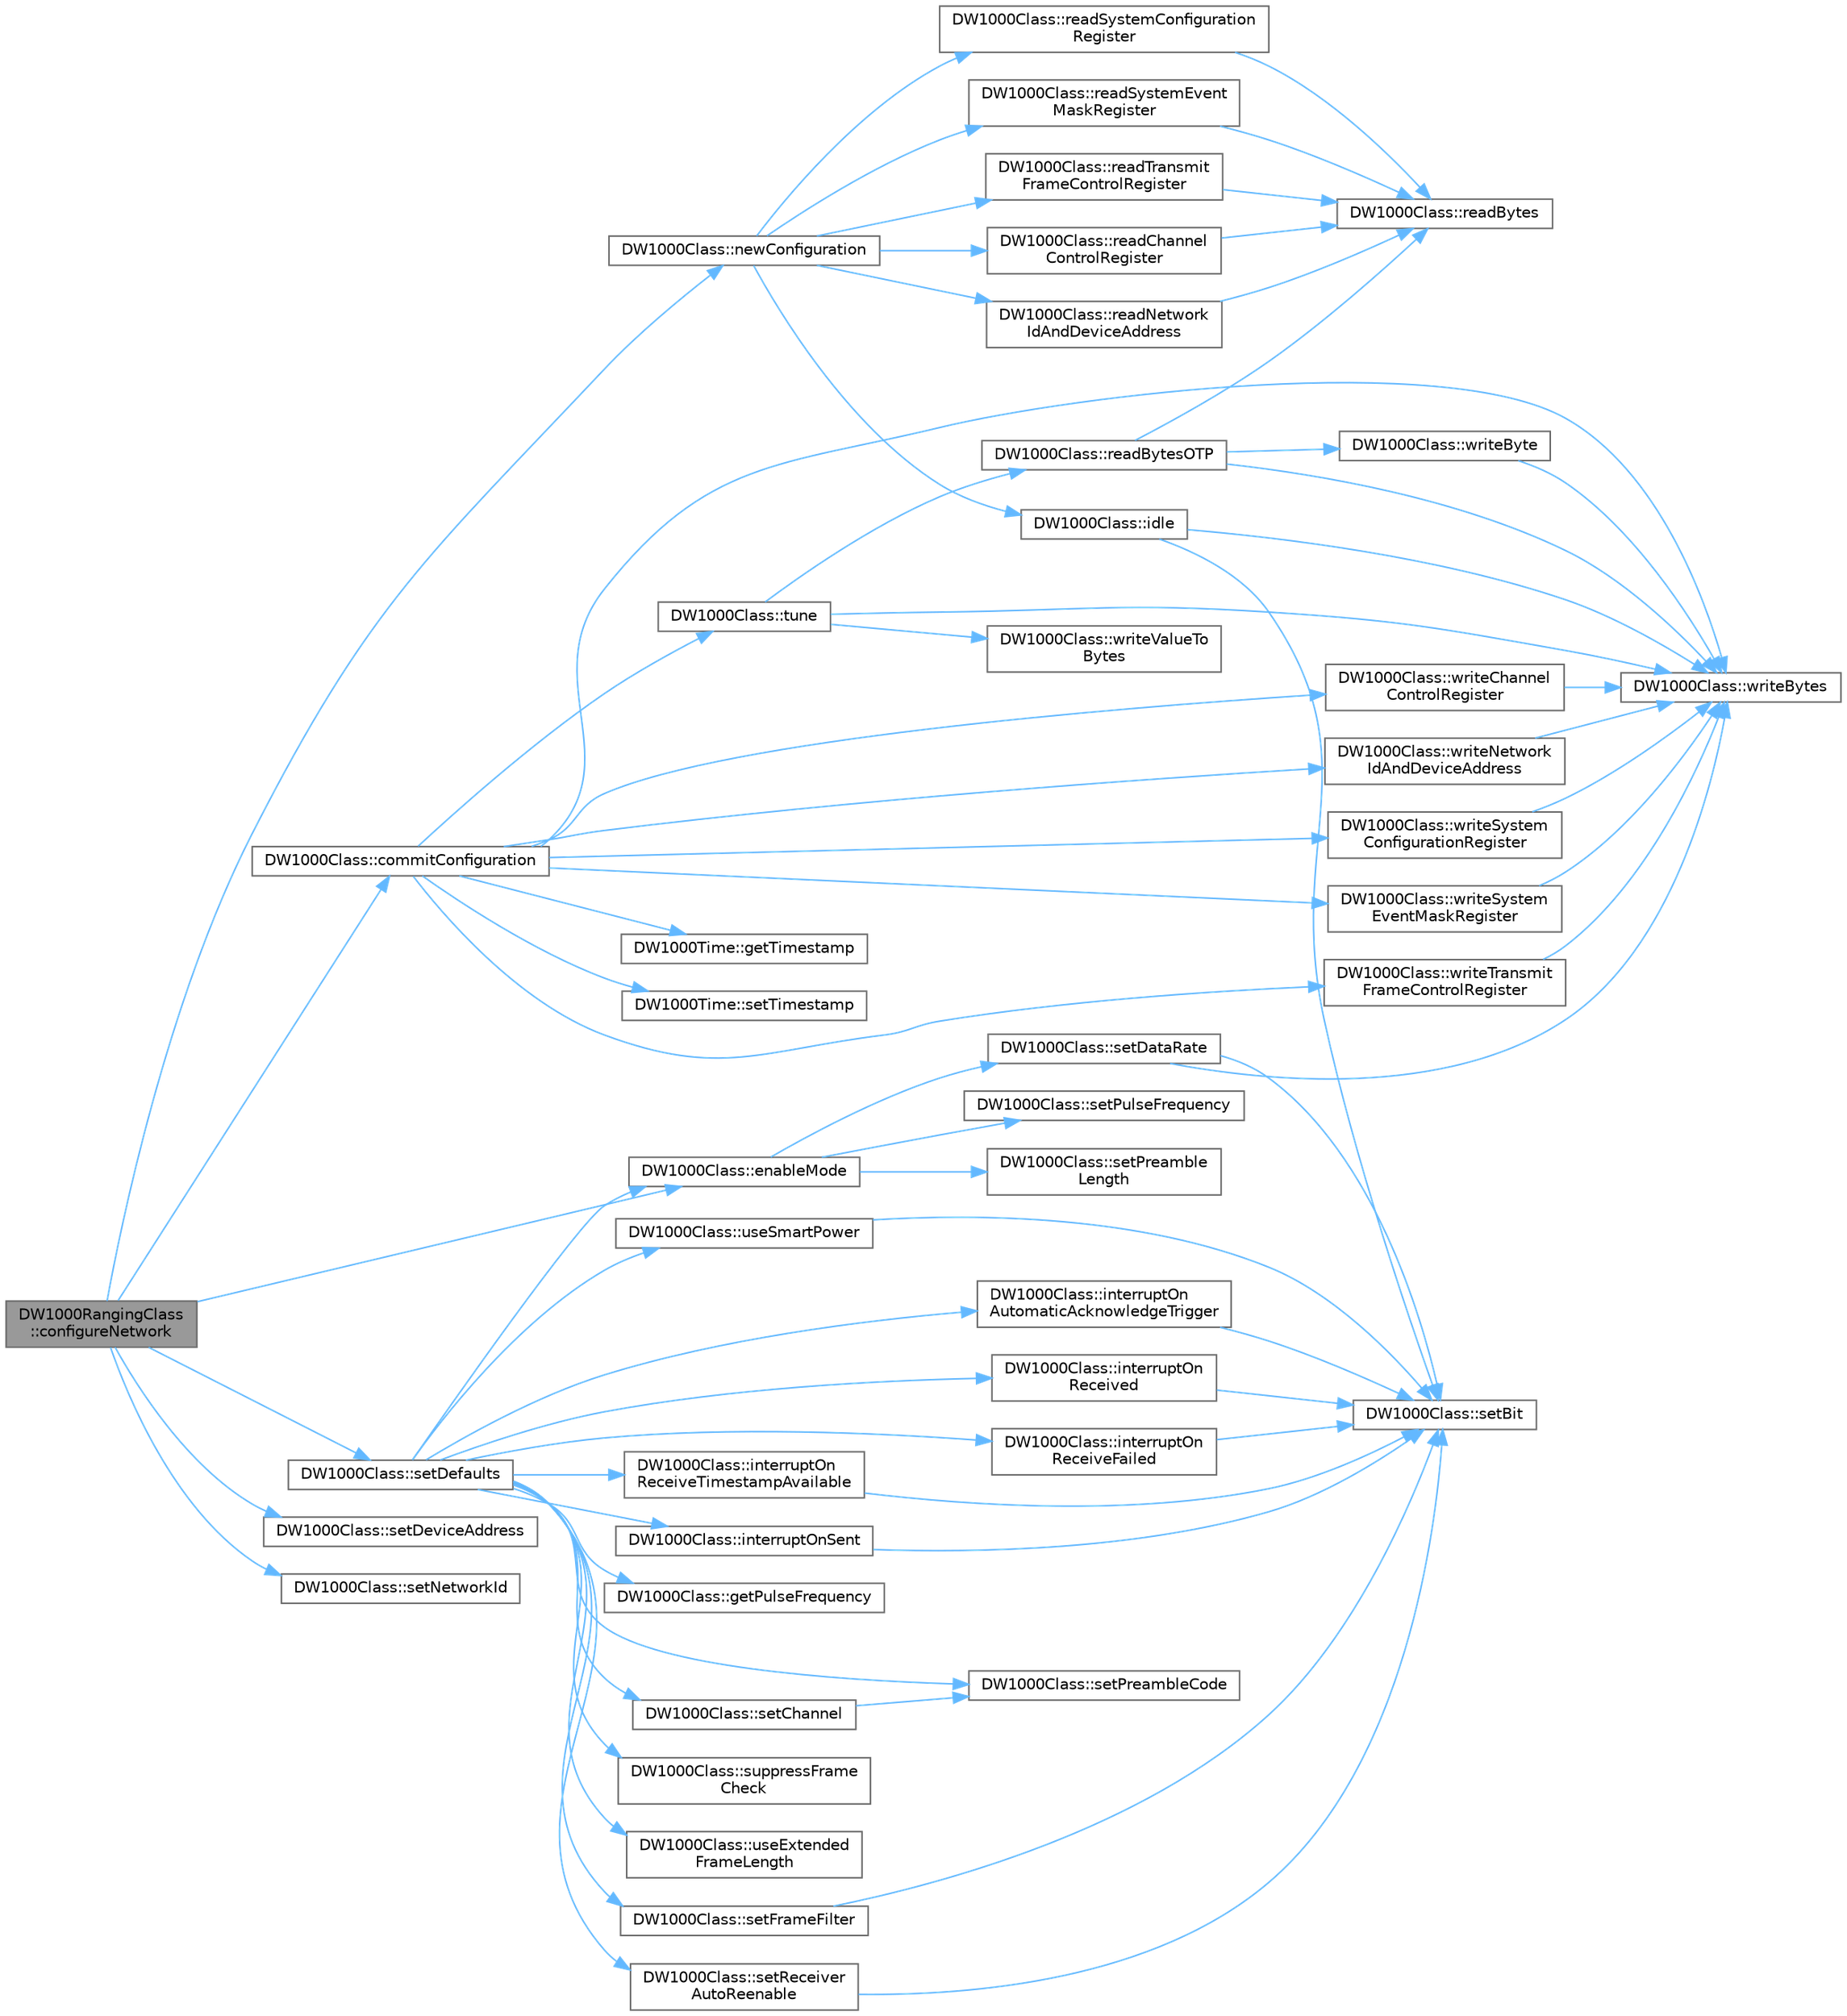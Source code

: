 digraph "DW1000RangingClass::configureNetwork"
{
 // LATEX_PDF_SIZE
  bgcolor="transparent";
  edge [fontname=Helvetica,fontsize=10,labelfontname=Helvetica,labelfontsize=10];
  node [fontname=Helvetica,fontsize=10,shape=box,height=0.2,width=0.4];
  rankdir="LR";
  Node1 [id="Node000001",label="DW1000RangingClass\l::configureNetwork",height=0.2,width=0.4,color="gray40", fillcolor="grey60", style="filled", fontcolor="black",tooltip=" "];
  Node1 -> Node2 [id="edge1_Node000001_Node000002",color="steelblue1",style="solid",tooltip=" "];
  Node2 [id="Node000002",label="DW1000Class::commitConfiguration",height=0.2,width=0.4,color="grey40", fillcolor="white", style="filled",URL="$class_d_w1000_class.html#a50e230d4ac0df27e1e1b0ce50242adc2",tooltip=" "];
  Node2 -> Node3 [id="edge2_Node000002_Node000003",color="steelblue1",style="solid",tooltip=" "];
  Node3 [id="Node000003",label="DW1000Time::getTimestamp",height=0.2,width=0.4,color="grey40", fillcolor="white", style="filled",URL="$class_d_w1000_time.html#a4bbc27fdfe2276aeb8d985d26f566086",tooltip=" "];
  Node2 -> Node4 [id="edge3_Node000002_Node000004",color="steelblue1",style="solid",tooltip=" "];
  Node4 [id="Node000004",label="DW1000Time::setTimestamp",height=0.2,width=0.4,color="grey40", fillcolor="white", style="filled",URL="$class_d_w1000_time.html#a62dcd395c3fc6819d4c1994dad06db78",tooltip=" "];
  Node2 -> Node5 [id="edge4_Node000002_Node000005",color="steelblue1",style="solid",tooltip=" "];
  Node5 [id="Node000005",label="DW1000Class::tune",height=0.2,width=0.4,color="grey40", fillcolor="white", style="filled",URL="$class_d_w1000_class.html#a1e996f1921f45efddef0c343e3a29b44",tooltip=" "];
  Node5 -> Node6 [id="edge5_Node000005_Node000006",color="steelblue1",style="solid",tooltip=" "];
  Node6 [id="Node000006",label="DW1000Class::readBytesOTP",height=0.2,width=0.4,color="grey40", fillcolor="white", style="filled",URL="$class_d_w1000_class.html#ab5c8e7c24fe945722913eee8e062178b",tooltip=" "];
  Node6 -> Node7 [id="edge6_Node000006_Node000007",color="steelblue1",style="solid",tooltip=" "];
  Node7 [id="Node000007",label="DW1000Class::readBytes",height=0.2,width=0.4,color="grey40", fillcolor="white", style="filled",URL="$class_d_w1000_class.html#af163ec9c195c9854f51959a6276e92bb",tooltip=" "];
  Node6 -> Node8 [id="edge7_Node000006_Node000008",color="steelblue1",style="solid",tooltip=" "];
  Node8 [id="Node000008",label="DW1000Class::writeByte",height=0.2,width=0.4,color="grey40", fillcolor="white", style="filled",URL="$class_d_w1000_class.html#a34ca9fd80c4118766da0ca42a71d1b4f",tooltip=" "];
  Node8 -> Node9 [id="edge8_Node000008_Node000009",color="steelblue1",style="solid",tooltip=" "];
  Node9 [id="Node000009",label="DW1000Class::writeBytes",height=0.2,width=0.4,color="grey40", fillcolor="white", style="filled",URL="$class_d_w1000_class.html#a0772ea0dca8931657f4cca4570cf000d",tooltip=" "];
  Node6 -> Node9 [id="edge9_Node000006_Node000009",color="steelblue1",style="solid",tooltip=" "];
  Node5 -> Node9 [id="edge10_Node000005_Node000009",color="steelblue1",style="solid",tooltip=" "];
  Node5 -> Node10 [id="edge11_Node000005_Node000010",color="steelblue1",style="solid",tooltip=" "];
  Node10 [id="Node000010",label="DW1000Class::writeValueTo\lBytes",height=0.2,width=0.4,color="grey40", fillcolor="white", style="filled",URL="$class_d_w1000_class.html#a7d067d3161c31c092e1b892053f7b3ad",tooltip=" "];
  Node2 -> Node9 [id="edge12_Node000002_Node000009",color="steelblue1",style="solid",tooltip=" "];
  Node2 -> Node11 [id="edge13_Node000002_Node000011",color="steelblue1",style="solid",tooltip=" "];
  Node11 [id="Node000011",label="DW1000Class::writeChannel\lControlRegister",height=0.2,width=0.4,color="grey40", fillcolor="white", style="filled",URL="$class_d_w1000_class.html#a2ee08ca0011f72a0349c1e871bf24164",tooltip=" "];
  Node11 -> Node9 [id="edge14_Node000011_Node000009",color="steelblue1",style="solid",tooltip=" "];
  Node2 -> Node12 [id="edge15_Node000002_Node000012",color="steelblue1",style="solid",tooltip=" "];
  Node12 [id="Node000012",label="DW1000Class::writeNetwork\lIdAndDeviceAddress",height=0.2,width=0.4,color="grey40", fillcolor="white", style="filled",URL="$class_d_w1000_class.html#a8a0ca63db7e1957c4bab94f49a018be4",tooltip=" "];
  Node12 -> Node9 [id="edge16_Node000012_Node000009",color="steelblue1",style="solid",tooltip=" "];
  Node2 -> Node13 [id="edge17_Node000002_Node000013",color="steelblue1",style="solid",tooltip=" "];
  Node13 [id="Node000013",label="DW1000Class::writeSystem\lConfigurationRegister",height=0.2,width=0.4,color="grey40", fillcolor="white", style="filled",URL="$class_d_w1000_class.html#ac5ff65d716216fa71853c3df3efa3853",tooltip=" "];
  Node13 -> Node9 [id="edge18_Node000013_Node000009",color="steelblue1",style="solid",tooltip=" "];
  Node2 -> Node14 [id="edge19_Node000002_Node000014",color="steelblue1",style="solid",tooltip=" "];
  Node14 [id="Node000014",label="DW1000Class::writeSystem\lEventMaskRegister",height=0.2,width=0.4,color="grey40", fillcolor="white", style="filled",URL="$class_d_w1000_class.html#a27785065539bdce2646abd6c0b3c9804",tooltip=" "];
  Node14 -> Node9 [id="edge20_Node000014_Node000009",color="steelblue1",style="solid",tooltip=" "];
  Node2 -> Node15 [id="edge21_Node000002_Node000015",color="steelblue1",style="solid",tooltip=" "];
  Node15 [id="Node000015",label="DW1000Class::writeTransmit\lFrameControlRegister",height=0.2,width=0.4,color="grey40", fillcolor="white", style="filled",URL="$class_d_w1000_class.html#ac2617248374072f75f32d4743d3cbd8f",tooltip=" "];
  Node15 -> Node9 [id="edge22_Node000015_Node000009",color="steelblue1",style="solid",tooltip=" "];
  Node1 -> Node16 [id="edge23_Node000001_Node000016",color="steelblue1",style="solid",tooltip=" "];
  Node16 [id="Node000016",label="DW1000Class::enableMode",height=0.2,width=0.4,color="grey40", fillcolor="white", style="filled",URL="$class_d_w1000_class.html#a3e0701b9373ec91c3e01ec96a0165ff8",tooltip=" "];
  Node16 -> Node17 [id="edge24_Node000016_Node000017",color="steelblue1",style="solid",tooltip=" "];
  Node17 [id="Node000017",label="DW1000Class::setDataRate",height=0.2,width=0.4,color="grey40", fillcolor="white", style="filled",URL="$class_d_w1000_class.html#a33a0d48330a15629d8b98068d385bb4f",tooltip=" "];
  Node17 -> Node18 [id="edge25_Node000017_Node000018",color="steelblue1",style="solid",tooltip=" "];
  Node18 [id="Node000018",label="DW1000Class::setBit",height=0.2,width=0.4,color="grey40", fillcolor="white", style="filled",URL="$class_d_w1000_class.html#a14b341e885a725909445c2a28b1efdfa",tooltip=" "];
  Node17 -> Node9 [id="edge26_Node000017_Node000009",color="steelblue1",style="solid",tooltip=" "];
  Node16 -> Node19 [id="edge27_Node000016_Node000019",color="steelblue1",style="solid",tooltip=" "];
  Node19 [id="Node000019",label="DW1000Class::setPreamble\lLength",height=0.2,width=0.4,color="grey40", fillcolor="white", style="filled",URL="$class_d_w1000_class.html#a49962ad99ef5c1cccd01c55bb4dbfa36",tooltip=" "];
  Node16 -> Node20 [id="edge28_Node000016_Node000020",color="steelblue1",style="solid",tooltip=" "];
  Node20 [id="Node000020",label="DW1000Class::setPulseFrequency",height=0.2,width=0.4,color="grey40", fillcolor="white", style="filled",URL="$class_d_w1000_class.html#a06b2868d23f50189b22b6a67f089e04d",tooltip=" "];
  Node1 -> Node21 [id="edge29_Node000001_Node000021",color="steelblue1",style="solid",tooltip=" "];
  Node21 [id="Node000021",label="DW1000Class::newConfiguration",height=0.2,width=0.4,color="grey40", fillcolor="white", style="filled",URL="$class_d_w1000_class.html#a407b2fff98dab43ed909495a46373468",tooltip=" "];
  Node21 -> Node22 [id="edge30_Node000021_Node000022",color="steelblue1",style="solid",tooltip=" "];
  Node22 [id="Node000022",label="DW1000Class::idle",height=0.2,width=0.4,color="grey40", fillcolor="white", style="filled",URL="$class_d_w1000_class.html#a02b962429abec24f14178d33fe1079df",tooltip=" "];
  Node22 -> Node18 [id="edge31_Node000022_Node000018",color="steelblue1",style="solid",tooltip=" "];
  Node22 -> Node9 [id="edge32_Node000022_Node000009",color="steelblue1",style="solid",tooltip=" "];
  Node21 -> Node23 [id="edge33_Node000021_Node000023",color="steelblue1",style="solid",tooltip=" "];
  Node23 [id="Node000023",label="DW1000Class::readChannel\lControlRegister",height=0.2,width=0.4,color="grey40", fillcolor="white", style="filled",URL="$class_d_w1000_class.html#a7b2cc4b8d7f04e8f02140a4000b4ce18",tooltip=" "];
  Node23 -> Node7 [id="edge34_Node000023_Node000007",color="steelblue1",style="solid",tooltip=" "];
  Node21 -> Node24 [id="edge35_Node000021_Node000024",color="steelblue1",style="solid",tooltip=" "];
  Node24 [id="Node000024",label="DW1000Class::readNetwork\lIdAndDeviceAddress",height=0.2,width=0.4,color="grey40", fillcolor="white", style="filled",URL="$class_d_w1000_class.html#a1a97a9e117c7d2a8e821276063f60082",tooltip=" "];
  Node24 -> Node7 [id="edge36_Node000024_Node000007",color="steelblue1",style="solid",tooltip=" "];
  Node21 -> Node25 [id="edge37_Node000021_Node000025",color="steelblue1",style="solid",tooltip=" "];
  Node25 [id="Node000025",label="DW1000Class::readSystemConfiguration\lRegister",height=0.2,width=0.4,color="grey40", fillcolor="white", style="filled",URL="$class_d_w1000_class.html#a266d8bff7e8374bed37f56db11ad5aab",tooltip=" "];
  Node25 -> Node7 [id="edge38_Node000025_Node000007",color="steelblue1",style="solid",tooltip=" "];
  Node21 -> Node26 [id="edge39_Node000021_Node000026",color="steelblue1",style="solid",tooltip=" "];
  Node26 [id="Node000026",label="DW1000Class::readSystemEvent\lMaskRegister",height=0.2,width=0.4,color="grey40", fillcolor="white", style="filled",URL="$class_d_w1000_class.html#a01f0844696513cd33c8f076f944d60e7",tooltip=" "];
  Node26 -> Node7 [id="edge40_Node000026_Node000007",color="steelblue1",style="solid",tooltip=" "];
  Node21 -> Node27 [id="edge41_Node000021_Node000027",color="steelblue1",style="solid",tooltip=" "];
  Node27 [id="Node000027",label="DW1000Class::readTransmit\lFrameControlRegister",height=0.2,width=0.4,color="grey40", fillcolor="white", style="filled",URL="$class_d_w1000_class.html#a9eb2d38a38c878314291dc6759276a0a",tooltip=" "];
  Node27 -> Node7 [id="edge42_Node000027_Node000007",color="steelblue1",style="solid",tooltip=" "];
  Node1 -> Node28 [id="edge43_Node000001_Node000028",color="steelblue1",style="solid",tooltip=" "];
  Node28 [id="Node000028",label="DW1000Class::setDefaults",height=0.2,width=0.4,color="grey40", fillcolor="white", style="filled",URL="$class_d_w1000_class.html#a07dcb51bbdd1d2628aca0aebcd4e8648",tooltip=" "];
  Node28 -> Node16 [id="edge44_Node000028_Node000016",color="steelblue1",style="solid",tooltip=" "];
  Node28 -> Node29 [id="edge45_Node000028_Node000029",color="steelblue1",style="solid",tooltip=" "];
  Node29 [id="Node000029",label="DW1000Class::getPulseFrequency",height=0.2,width=0.4,color="grey40", fillcolor="white", style="filled",URL="$class_d_w1000_class.html#a22468e4271cf51cbec24eaeb48ec7594",tooltip=" "];
  Node28 -> Node30 [id="edge46_Node000028_Node000030",color="steelblue1",style="solid",tooltip=" "];
  Node30 [id="Node000030",label="DW1000Class::interruptOn\lAutomaticAcknowledgeTrigger",height=0.2,width=0.4,color="grey40", fillcolor="white", style="filled",URL="$class_d_w1000_class.html#a9f4657110d02779f0de43d85b8725396",tooltip=" "];
  Node30 -> Node18 [id="edge47_Node000030_Node000018",color="steelblue1",style="solid",tooltip=" "];
  Node28 -> Node31 [id="edge48_Node000028_Node000031",color="steelblue1",style="solid",tooltip=" "];
  Node31 [id="Node000031",label="DW1000Class::interruptOn\lReceived",height=0.2,width=0.4,color="grey40", fillcolor="white", style="filled",URL="$class_d_w1000_class.html#acc5fc4e41a2ab337a70e95dbc215aebe",tooltip=" "];
  Node31 -> Node18 [id="edge49_Node000031_Node000018",color="steelblue1",style="solid",tooltip=" "];
  Node28 -> Node32 [id="edge50_Node000028_Node000032",color="steelblue1",style="solid",tooltip=" "];
  Node32 [id="Node000032",label="DW1000Class::interruptOn\lReceiveFailed",height=0.2,width=0.4,color="grey40", fillcolor="white", style="filled",URL="$class_d_w1000_class.html#a472093d784aa8416285ee765688ab773",tooltip=" "];
  Node32 -> Node18 [id="edge51_Node000032_Node000018",color="steelblue1",style="solid",tooltip=" "];
  Node28 -> Node33 [id="edge52_Node000028_Node000033",color="steelblue1",style="solid",tooltip=" "];
  Node33 [id="Node000033",label="DW1000Class::interruptOn\lReceiveTimestampAvailable",height=0.2,width=0.4,color="grey40", fillcolor="white", style="filled",URL="$class_d_w1000_class.html#a597f9d029985f7c4bad31b4b1a8febd4",tooltip=" "];
  Node33 -> Node18 [id="edge53_Node000033_Node000018",color="steelblue1",style="solid",tooltip=" "];
  Node28 -> Node34 [id="edge54_Node000028_Node000034",color="steelblue1",style="solid",tooltip=" "];
  Node34 [id="Node000034",label="DW1000Class::interruptOnSent",height=0.2,width=0.4,color="grey40", fillcolor="white", style="filled",URL="$class_d_w1000_class.html#aecec6bbac162b4906be77972e00ca30c",tooltip=" "];
  Node34 -> Node18 [id="edge55_Node000034_Node000018",color="steelblue1",style="solid",tooltip=" "];
  Node28 -> Node35 [id="edge56_Node000028_Node000035",color="steelblue1",style="solid",tooltip=" "];
  Node35 [id="Node000035",label="DW1000Class::setChannel",height=0.2,width=0.4,color="grey40", fillcolor="white", style="filled",URL="$class_d_w1000_class.html#abaf3065f30fdf41eb77b99ab30f81586",tooltip=" "];
  Node35 -> Node36 [id="edge57_Node000035_Node000036",color="steelblue1",style="solid",tooltip=" "];
  Node36 [id="Node000036",label="DW1000Class::setPreambleCode",height=0.2,width=0.4,color="grey40", fillcolor="white", style="filled",URL="$class_d_w1000_class.html#a5b5f551eaa346b7c724aa9e9895cdb15",tooltip=" "];
  Node28 -> Node37 [id="edge58_Node000028_Node000037",color="steelblue1",style="solid",tooltip=" "];
  Node37 [id="Node000037",label="DW1000Class::setFrameFilter",height=0.2,width=0.4,color="grey40", fillcolor="white", style="filled",URL="$class_d_w1000_class.html#a1b9c117107dc1fed4f00f6e899fad915",tooltip=" "];
  Node37 -> Node18 [id="edge59_Node000037_Node000018",color="steelblue1",style="solid",tooltip=" "];
  Node28 -> Node36 [id="edge60_Node000028_Node000036",color="steelblue1",style="solid",tooltip=" "];
  Node28 -> Node38 [id="edge61_Node000028_Node000038",color="steelblue1",style="solid",tooltip=" "];
  Node38 [id="Node000038",label="DW1000Class::setReceiver\lAutoReenable",height=0.2,width=0.4,color="grey40", fillcolor="white", style="filled",URL="$class_d_w1000_class.html#a53e17fac6b38319d6caca584c5ab34ca",tooltip=" "];
  Node38 -> Node18 [id="edge62_Node000038_Node000018",color="steelblue1",style="solid",tooltip=" "];
  Node28 -> Node39 [id="edge63_Node000028_Node000039",color="steelblue1",style="solid",tooltip=" "];
  Node39 [id="Node000039",label="DW1000Class::suppressFrame\lCheck",height=0.2,width=0.4,color="grey40", fillcolor="white", style="filled",URL="$class_d_w1000_class.html#afde1923323b3be3212f102fad09db4e9",tooltip=" "];
  Node28 -> Node40 [id="edge64_Node000028_Node000040",color="steelblue1",style="solid",tooltip=" "];
  Node40 [id="Node000040",label="DW1000Class::useExtended\lFrameLength",height=0.2,width=0.4,color="grey40", fillcolor="white", style="filled",URL="$class_d_w1000_class.html#ad34e8cd07429db763b9e51e496c4ec1a",tooltip=" "];
  Node28 -> Node41 [id="edge65_Node000028_Node000041",color="steelblue1",style="solid",tooltip=" "];
  Node41 [id="Node000041",label="DW1000Class::useSmartPower",height=0.2,width=0.4,color="grey40", fillcolor="white", style="filled",URL="$class_d_w1000_class.html#a553b32a50b0be672319c0c6a04c3b9cf",tooltip=" "];
  Node41 -> Node18 [id="edge66_Node000041_Node000018",color="steelblue1",style="solid",tooltip=" "];
  Node1 -> Node42 [id="edge67_Node000001_Node000042",color="steelblue1",style="solid",tooltip=" "];
  Node42 [id="Node000042",label="DW1000Class::setDeviceAddress",height=0.2,width=0.4,color="grey40", fillcolor="white", style="filled",URL="$class_d_w1000_class.html#ae47c9a3c5f8a202a72c11a6ee5099749",tooltip=" "];
  Node1 -> Node43 [id="edge68_Node000001_Node000043",color="steelblue1",style="solid",tooltip=" "];
  Node43 [id="Node000043",label="DW1000Class::setNetworkId",height=0.2,width=0.4,color="grey40", fillcolor="white", style="filled",URL="$class_d_w1000_class.html#a332e90d3b8fc200f2a6ffd4dbffa4786",tooltip=" "];
}
